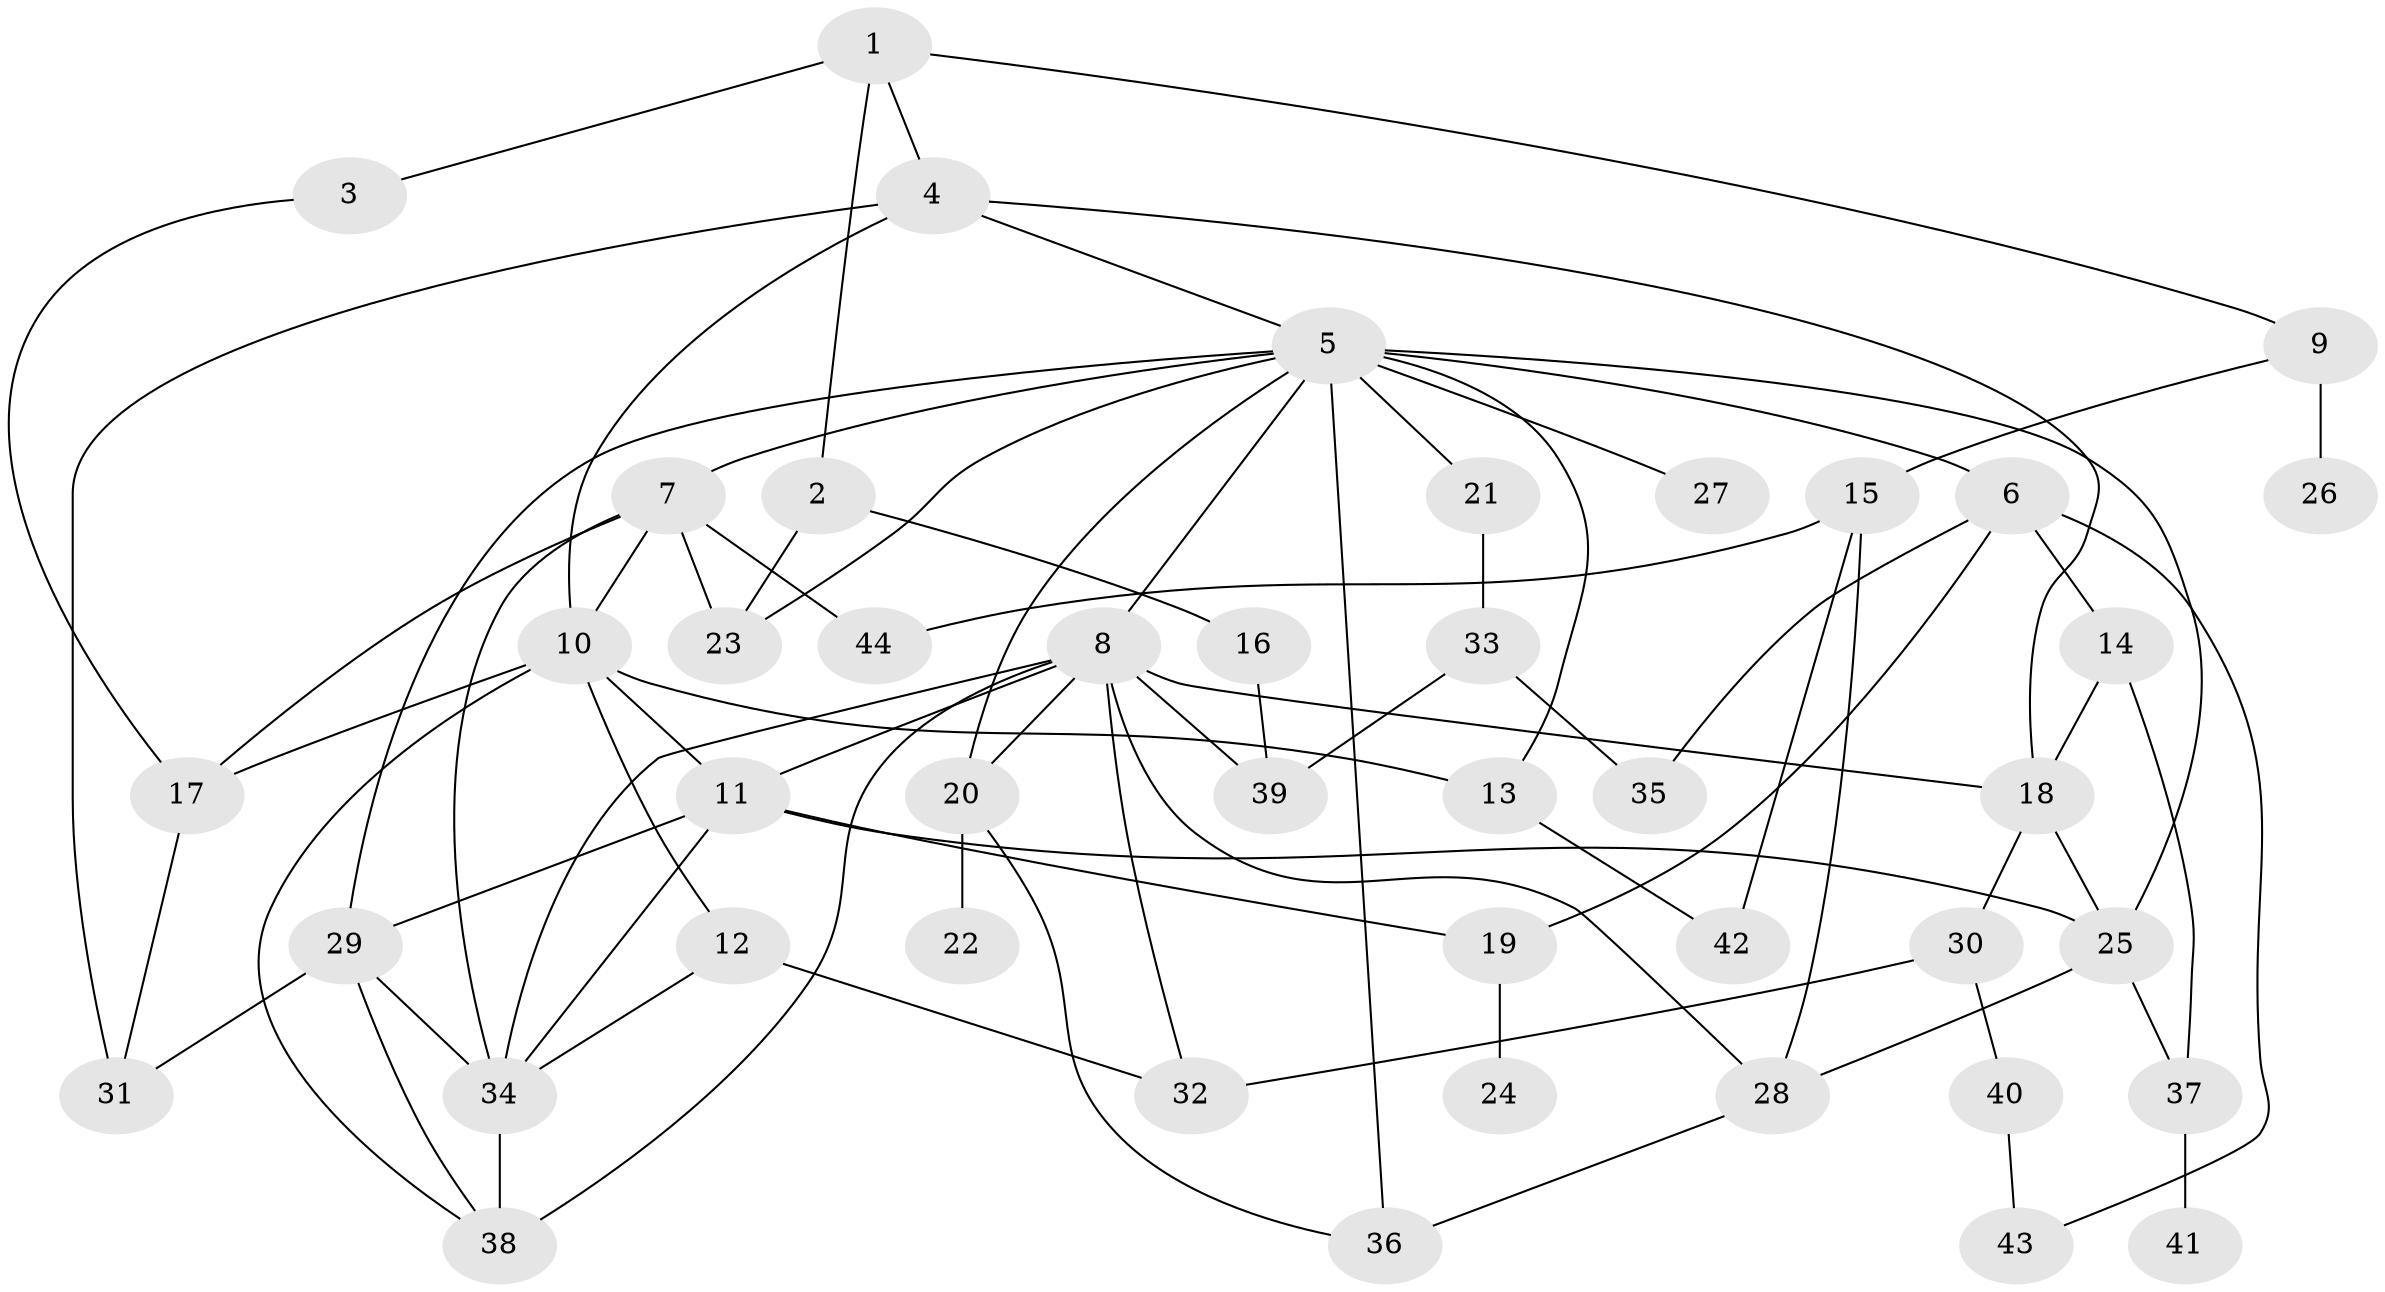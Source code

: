 // original degree distribution, {5: 0.056818181818181816, 3: 0.19318181818181818, 2: 0.3181818181818182, 6: 0.03409090909090909, 4: 0.18181818181818182, 12: 0.011363636363636364, 1: 0.18181818181818182, 7: 0.022727272727272728}
// Generated by graph-tools (version 1.1) at 2025/34/03/09/25 02:34:14]
// undirected, 44 vertices, 79 edges
graph export_dot {
graph [start="1"]
  node [color=gray90,style=filled];
  1;
  2;
  3;
  4;
  5;
  6;
  7;
  8;
  9;
  10;
  11;
  12;
  13;
  14;
  15;
  16;
  17;
  18;
  19;
  20;
  21;
  22;
  23;
  24;
  25;
  26;
  27;
  28;
  29;
  30;
  31;
  32;
  33;
  34;
  35;
  36;
  37;
  38;
  39;
  40;
  41;
  42;
  43;
  44;
  1 -- 2 [weight=1.0];
  1 -- 3 [weight=1.0];
  1 -- 4 [weight=1.0];
  1 -- 9 [weight=1.0];
  2 -- 16 [weight=1.0];
  2 -- 23 [weight=1.0];
  3 -- 17 [weight=1.0];
  4 -- 5 [weight=1.0];
  4 -- 10 [weight=1.0];
  4 -- 18 [weight=1.0];
  4 -- 31 [weight=1.0];
  5 -- 6 [weight=1.0];
  5 -- 7 [weight=1.0];
  5 -- 8 [weight=1.0];
  5 -- 13 [weight=2.0];
  5 -- 20 [weight=1.0];
  5 -- 21 [weight=1.0];
  5 -- 23 [weight=1.0];
  5 -- 25 [weight=1.0];
  5 -- 27 [weight=1.0];
  5 -- 29 [weight=2.0];
  5 -- 36 [weight=1.0];
  6 -- 14 [weight=1.0];
  6 -- 19 [weight=1.0];
  6 -- 35 [weight=1.0];
  6 -- 43 [weight=1.0];
  7 -- 10 [weight=1.0];
  7 -- 17 [weight=1.0];
  7 -- 23 [weight=1.0];
  7 -- 34 [weight=1.0];
  7 -- 44 [weight=2.0];
  8 -- 11 [weight=1.0];
  8 -- 18 [weight=1.0];
  8 -- 20 [weight=1.0];
  8 -- 28 [weight=1.0];
  8 -- 32 [weight=1.0];
  8 -- 34 [weight=1.0];
  8 -- 38 [weight=1.0];
  8 -- 39 [weight=1.0];
  9 -- 15 [weight=1.0];
  9 -- 26 [weight=1.0];
  10 -- 11 [weight=1.0];
  10 -- 12 [weight=1.0];
  10 -- 13 [weight=1.0];
  10 -- 17 [weight=1.0];
  10 -- 38 [weight=1.0];
  11 -- 19 [weight=1.0];
  11 -- 25 [weight=1.0];
  11 -- 29 [weight=2.0];
  11 -- 34 [weight=1.0];
  12 -- 32 [weight=1.0];
  12 -- 34 [weight=1.0];
  13 -- 42 [weight=1.0];
  14 -- 18 [weight=1.0];
  14 -- 37 [weight=1.0];
  15 -- 28 [weight=1.0];
  15 -- 42 [weight=1.0];
  15 -- 44 [weight=1.0];
  16 -- 39 [weight=1.0];
  17 -- 31 [weight=1.0];
  18 -- 25 [weight=1.0];
  18 -- 30 [weight=1.0];
  19 -- 24 [weight=1.0];
  20 -- 22 [weight=1.0];
  20 -- 36 [weight=1.0];
  21 -- 33 [weight=1.0];
  25 -- 28 [weight=1.0];
  25 -- 37 [weight=1.0];
  28 -- 36 [weight=1.0];
  29 -- 31 [weight=1.0];
  29 -- 34 [weight=1.0];
  29 -- 38 [weight=1.0];
  30 -- 32 [weight=1.0];
  30 -- 40 [weight=1.0];
  33 -- 35 [weight=1.0];
  33 -- 39 [weight=1.0];
  34 -- 38 [weight=2.0];
  37 -- 41 [weight=1.0];
  40 -- 43 [weight=1.0];
}
